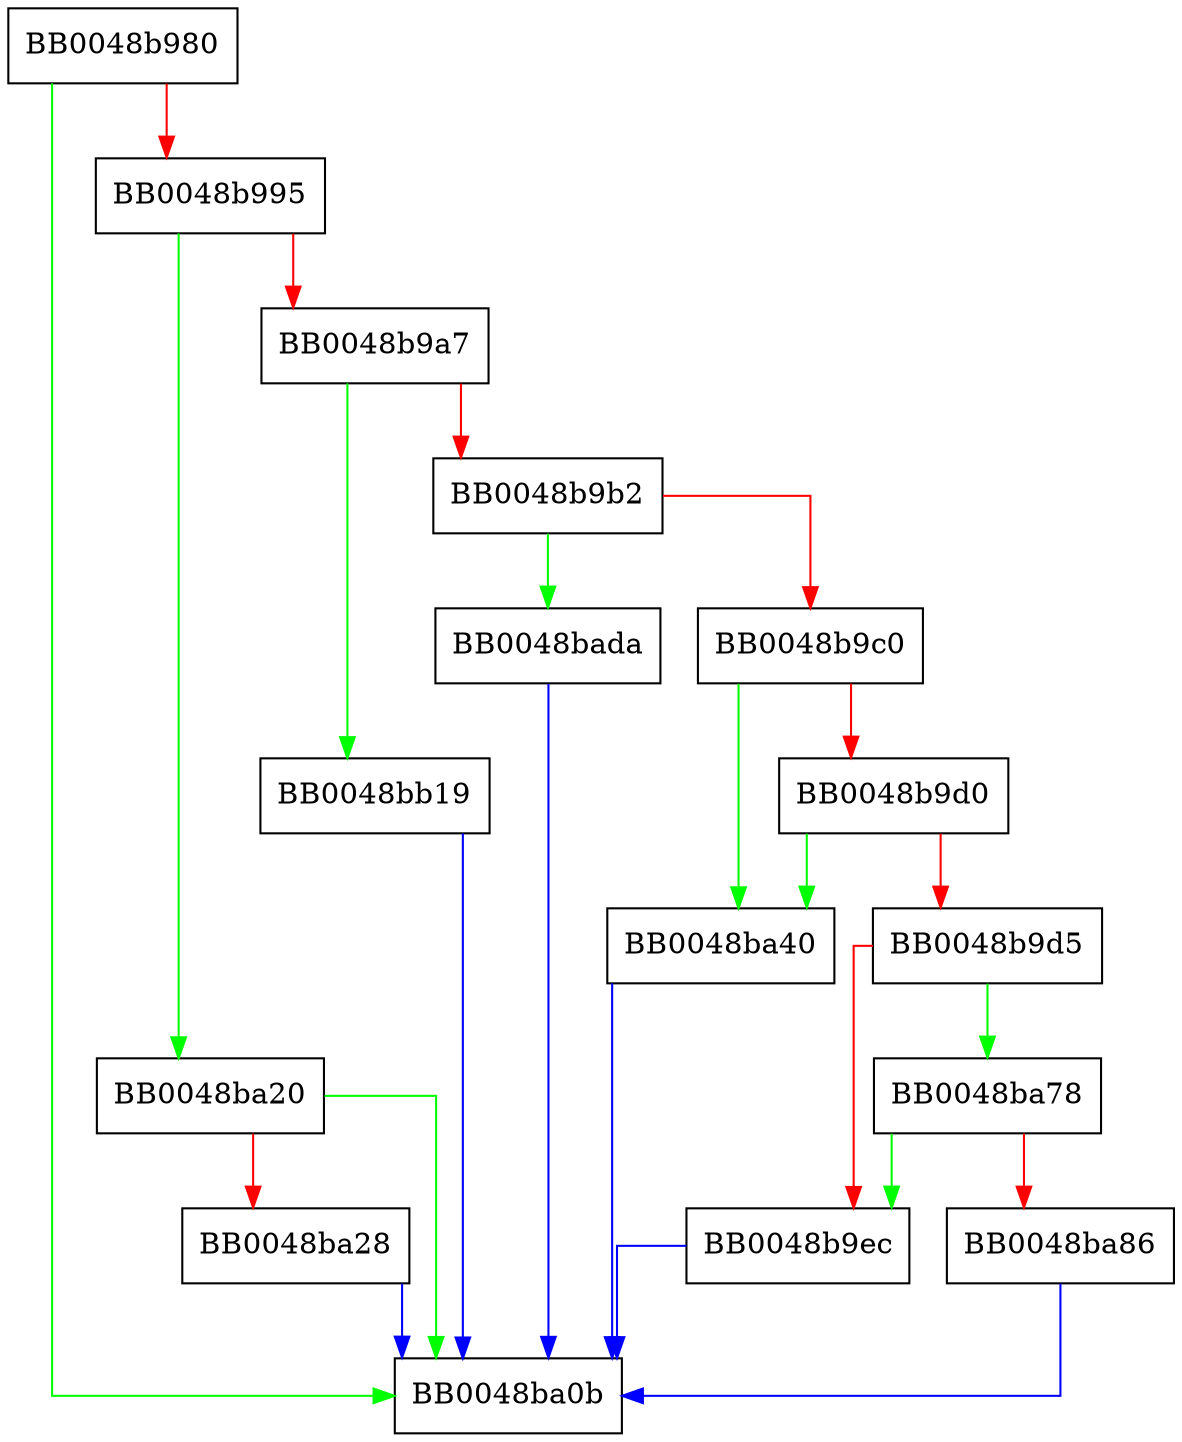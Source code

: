 digraph SSL_write_ex {
  node [shape="box"];
  graph [splines=ortho];
  BB0048b980 -> BB0048ba0b [color="green"];
  BB0048b980 -> BB0048b995 [color="red"];
  BB0048b995 -> BB0048ba20 [color="green"];
  BB0048b995 -> BB0048b9a7 [color="red"];
  BB0048b9a7 -> BB0048bb19 [color="green"];
  BB0048b9a7 -> BB0048b9b2 [color="red"];
  BB0048b9b2 -> BB0048bada [color="green"];
  BB0048b9b2 -> BB0048b9c0 [color="red"];
  BB0048b9c0 -> BB0048ba40 [color="green"];
  BB0048b9c0 -> BB0048b9d0 [color="red"];
  BB0048b9d0 -> BB0048ba40 [color="green"];
  BB0048b9d0 -> BB0048b9d5 [color="red"];
  BB0048b9d5 -> BB0048ba78 [color="green"];
  BB0048b9d5 -> BB0048b9ec [color="red"];
  BB0048b9ec -> BB0048ba0b [color="blue"];
  BB0048ba20 -> BB0048ba0b [color="green"];
  BB0048ba20 -> BB0048ba28 [color="red"];
  BB0048ba28 -> BB0048ba0b [color="blue"];
  BB0048ba40 -> BB0048ba0b [color="blue"];
  BB0048ba78 -> BB0048b9ec [color="green"];
  BB0048ba78 -> BB0048ba86 [color="red"];
  BB0048ba86 -> BB0048ba0b [color="blue"];
  BB0048bada -> BB0048ba0b [color="blue"];
  BB0048bb19 -> BB0048ba0b [color="blue"];
}